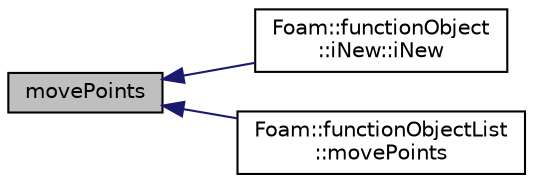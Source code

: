 digraph "movePoints"
{
  bgcolor="transparent";
  edge [fontname="Helvetica",fontsize="10",labelfontname="Helvetica",labelfontsize="10"];
  node [fontname="Helvetica",fontsize="10",shape=record];
  rankdir="LR";
  Node1 [label="movePoints",height=0.2,width=0.4,color="black", fillcolor="grey75", style="filled", fontcolor="black"];
  Node1 -> Node2 [dir="back",color="midnightblue",fontsize="10",style="solid",fontname="Helvetica"];
  Node2 [label="Foam::functionObject\l::iNew::iNew",height=0.2,width=0.4,color="black",URL="$a01070.html#af4d182d25bff0a6059f5e82e55810282"];
  Node1 -> Node3 [dir="back",color="midnightblue",fontsize="10",style="solid",fontname="Helvetica"];
  Node3 [label="Foam::functionObjectList\l::movePoints",height=0.2,width=0.4,color="black",URL="$a00872.html#a66fa500d6452898eb1bb9342e534f6aa",tooltip="Update for changes of mesh. "];
}
